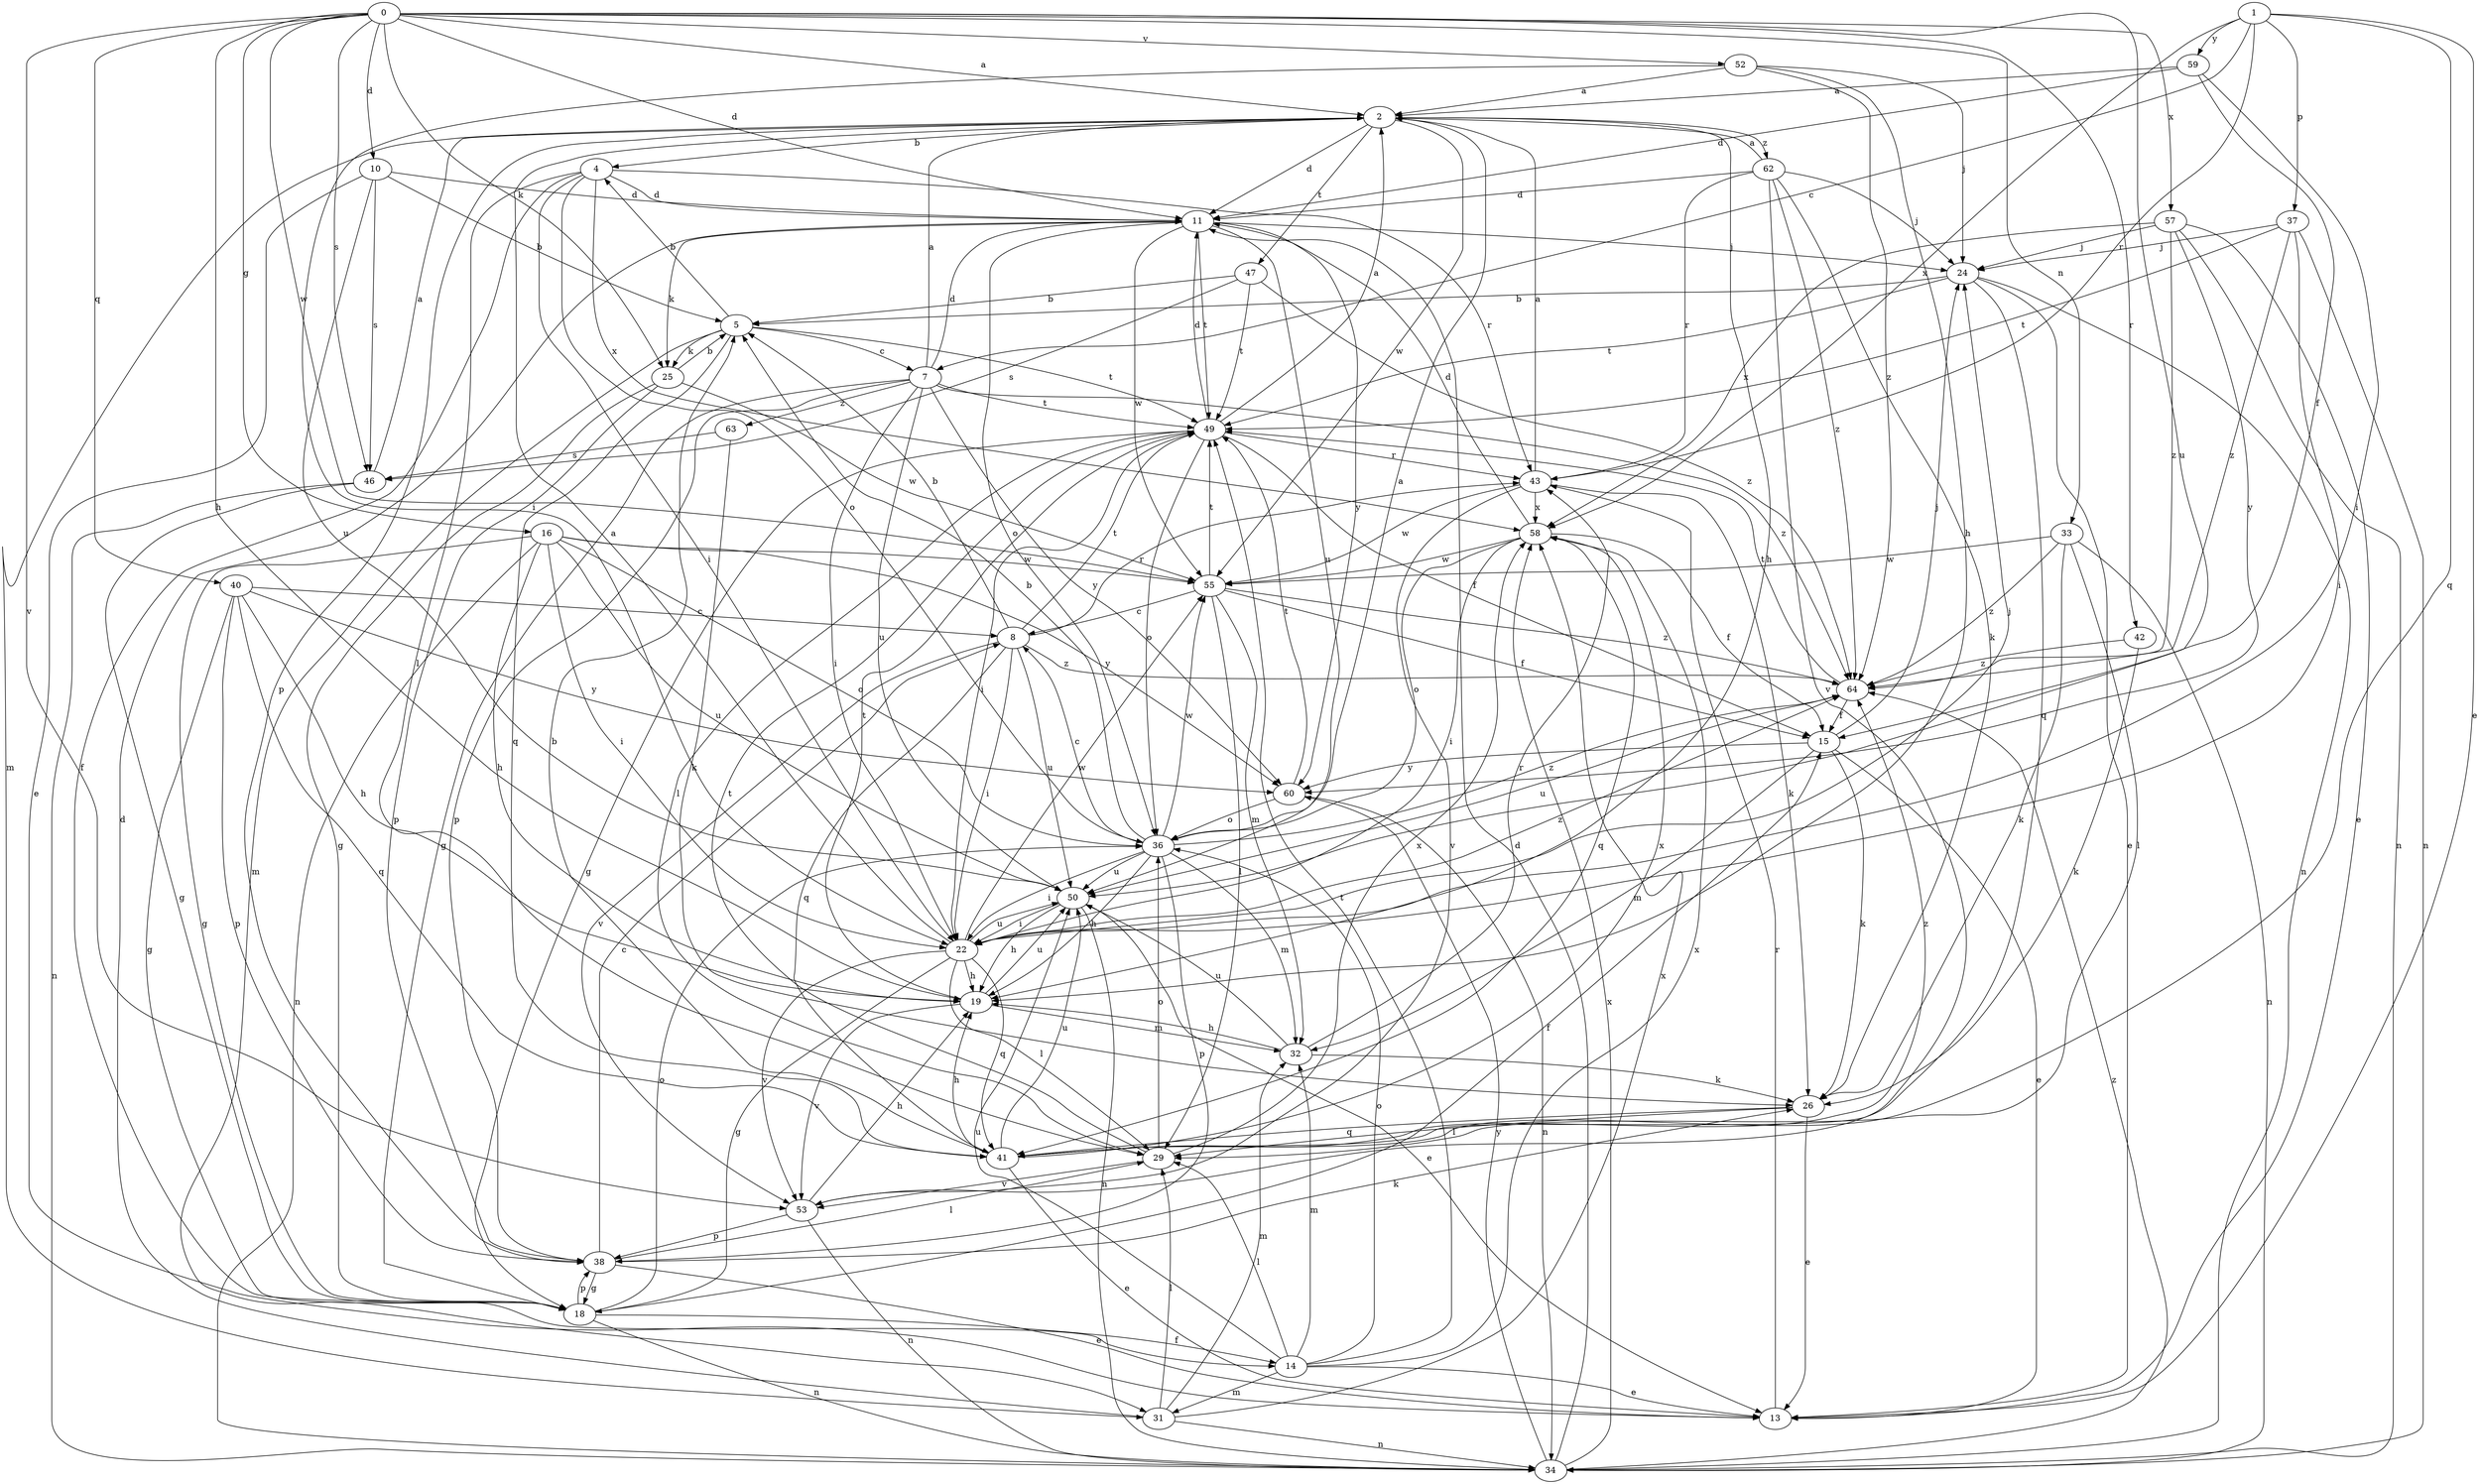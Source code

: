 strict digraph  {
0;
1;
2;
4;
5;
7;
8;
10;
11;
13;
14;
15;
16;
18;
19;
22;
24;
25;
26;
29;
31;
32;
33;
34;
36;
37;
38;
40;
41;
42;
43;
46;
47;
49;
50;
52;
53;
55;
57;
58;
59;
60;
62;
63;
64;
0 -> 2  [label=a];
0 -> 10  [label=d];
0 -> 11  [label=d];
0 -> 16  [label=g];
0 -> 19  [label=h];
0 -> 25  [label=k];
0 -> 33  [label=n];
0 -> 40  [label=q];
0 -> 42  [label=r];
0 -> 46  [label=s];
0 -> 50  [label=u];
0 -> 52  [label=v];
0 -> 53  [label=v];
0 -> 55  [label=w];
0 -> 57  [label=x];
1 -> 7  [label=c];
1 -> 13  [label=e];
1 -> 37  [label=p];
1 -> 41  [label=q];
1 -> 43  [label=r];
1 -> 58  [label=x];
1 -> 59  [label=y];
2 -> 4  [label=b];
2 -> 11  [label=d];
2 -> 19  [label=h];
2 -> 31  [label=m];
2 -> 38  [label=p];
2 -> 47  [label=t];
2 -> 55  [label=w];
2 -> 62  [label=z];
4 -> 11  [label=d];
4 -> 14  [label=f];
4 -> 22  [label=i];
4 -> 29  [label=l];
4 -> 36  [label=o];
4 -> 43  [label=r];
4 -> 58  [label=x];
5 -> 4  [label=b];
5 -> 7  [label=c];
5 -> 25  [label=k];
5 -> 31  [label=m];
5 -> 41  [label=q];
5 -> 49  [label=t];
7 -> 2  [label=a];
7 -> 11  [label=d];
7 -> 18  [label=g];
7 -> 22  [label=i];
7 -> 38  [label=p];
7 -> 49  [label=t];
7 -> 50  [label=u];
7 -> 60  [label=y];
7 -> 63  [label=z];
7 -> 64  [label=z];
8 -> 5  [label=b];
8 -> 22  [label=i];
8 -> 41  [label=q];
8 -> 43  [label=r];
8 -> 49  [label=t];
8 -> 50  [label=u];
8 -> 53  [label=v];
8 -> 64  [label=z];
10 -> 5  [label=b];
10 -> 11  [label=d];
10 -> 13  [label=e];
10 -> 46  [label=s];
10 -> 50  [label=u];
11 -> 24  [label=j];
11 -> 25  [label=k];
11 -> 36  [label=o];
11 -> 49  [label=t];
11 -> 50  [label=u];
11 -> 55  [label=w];
11 -> 60  [label=y];
13 -> 43  [label=r];
14 -> 13  [label=e];
14 -> 29  [label=l];
14 -> 31  [label=m];
14 -> 32  [label=m];
14 -> 36  [label=o];
14 -> 49  [label=t];
14 -> 50  [label=u];
14 -> 58  [label=x];
15 -> 13  [label=e];
15 -> 24  [label=j];
15 -> 26  [label=k];
15 -> 32  [label=m];
15 -> 60  [label=y];
16 -> 18  [label=g];
16 -> 19  [label=h];
16 -> 22  [label=i];
16 -> 34  [label=n];
16 -> 36  [label=o];
16 -> 50  [label=u];
16 -> 55  [label=w];
16 -> 60  [label=y];
18 -> 14  [label=f];
18 -> 15  [label=f];
18 -> 34  [label=n];
18 -> 36  [label=o];
18 -> 38  [label=p];
19 -> 32  [label=m];
19 -> 49  [label=t];
19 -> 50  [label=u];
19 -> 53  [label=v];
22 -> 2  [label=a];
22 -> 18  [label=g];
22 -> 19  [label=h];
22 -> 24  [label=j];
22 -> 29  [label=l];
22 -> 41  [label=q];
22 -> 50  [label=u];
22 -> 53  [label=v];
22 -> 55  [label=w];
22 -> 64  [label=z];
24 -> 5  [label=b];
24 -> 13  [label=e];
24 -> 34  [label=n];
24 -> 41  [label=q];
24 -> 49  [label=t];
25 -> 5  [label=b];
25 -> 18  [label=g];
25 -> 38  [label=p];
25 -> 55  [label=w];
26 -> 13  [label=e];
26 -> 29  [label=l];
26 -> 41  [label=q];
29 -> 36  [label=o];
29 -> 49  [label=t];
29 -> 53  [label=v];
29 -> 58  [label=x];
31 -> 11  [label=d];
31 -> 29  [label=l];
31 -> 32  [label=m];
31 -> 34  [label=n];
31 -> 58  [label=x];
32 -> 19  [label=h];
32 -> 26  [label=k];
32 -> 43  [label=r];
32 -> 50  [label=u];
33 -> 26  [label=k];
33 -> 29  [label=l];
33 -> 34  [label=n];
33 -> 55  [label=w];
33 -> 64  [label=z];
34 -> 11  [label=d];
34 -> 58  [label=x];
34 -> 60  [label=y];
34 -> 64  [label=z];
36 -> 2  [label=a];
36 -> 5  [label=b];
36 -> 8  [label=c];
36 -> 19  [label=h];
36 -> 22  [label=i];
36 -> 32  [label=m];
36 -> 38  [label=p];
36 -> 50  [label=u];
36 -> 55  [label=w];
36 -> 64  [label=z];
37 -> 22  [label=i];
37 -> 24  [label=j];
37 -> 34  [label=n];
37 -> 49  [label=t];
37 -> 64  [label=z];
38 -> 8  [label=c];
38 -> 13  [label=e];
38 -> 18  [label=g];
38 -> 26  [label=k];
38 -> 29  [label=l];
40 -> 8  [label=c];
40 -> 18  [label=g];
40 -> 19  [label=h];
40 -> 38  [label=p];
40 -> 41  [label=q];
40 -> 60  [label=y];
41 -> 5  [label=b];
41 -> 13  [label=e];
41 -> 19  [label=h];
41 -> 50  [label=u];
41 -> 58  [label=x];
41 -> 64  [label=z];
42 -> 26  [label=k];
42 -> 64  [label=z];
43 -> 2  [label=a];
43 -> 26  [label=k];
43 -> 53  [label=v];
43 -> 55  [label=w];
43 -> 58  [label=x];
46 -> 2  [label=a];
46 -> 18  [label=g];
46 -> 34  [label=n];
47 -> 5  [label=b];
47 -> 46  [label=s];
47 -> 49  [label=t];
47 -> 64  [label=z];
49 -> 2  [label=a];
49 -> 11  [label=d];
49 -> 15  [label=f];
49 -> 18  [label=g];
49 -> 22  [label=i];
49 -> 29  [label=l];
49 -> 36  [label=o];
49 -> 43  [label=r];
50 -> 13  [label=e];
50 -> 19  [label=h];
50 -> 22  [label=i];
50 -> 34  [label=n];
52 -> 2  [label=a];
52 -> 19  [label=h];
52 -> 22  [label=i];
52 -> 24  [label=j];
52 -> 64  [label=z];
53 -> 19  [label=h];
53 -> 34  [label=n];
53 -> 38  [label=p];
55 -> 8  [label=c];
55 -> 15  [label=f];
55 -> 29  [label=l];
55 -> 32  [label=m];
55 -> 49  [label=t];
55 -> 64  [label=z];
57 -> 13  [label=e];
57 -> 24  [label=j];
57 -> 34  [label=n];
57 -> 58  [label=x];
57 -> 60  [label=y];
57 -> 64  [label=z];
58 -> 11  [label=d];
58 -> 15  [label=f];
58 -> 22  [label=i];
58 -> 36  [label=o];
58 -> 41  [label=q];
58 -> 55  [label=w];
59 -> 2  [label=a];
59 -> 11  [label=d];
59 -> 15  [label=f];
59 -> 22  [label=i];
60 -> 34  [label=n];
60 -> 36  [label=o];
60 -> 49  [label=t];
62 -> 2  [label=a];
62 -> 11  [label=d];
62 -> 24  [label=j];
62 -> 26  [label=k];
62 -> 43  [label=r];
62 -> 53  [label=v];
62 -> 64  [label=z];
63 -> 26  [label=k];
63 -> 46  [label=s];
64 -> 15  [label=f];
64 -> 49  [label=t];
64 -> 50  [label=u];
}
